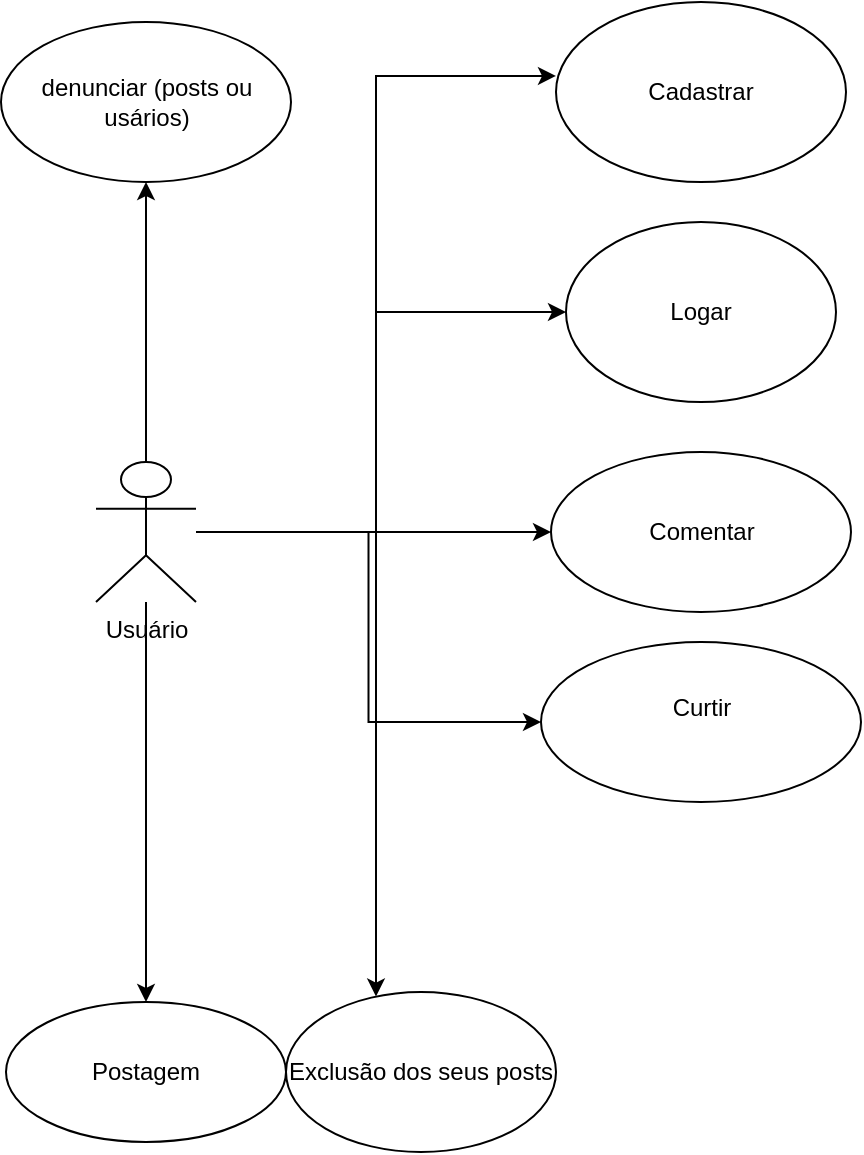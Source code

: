 <mxfile version="26.1.1">
  <diagram name="Página-1" id="jxOjQ3wGSX5_nUKt-czR">
    <mxGraphModel dx="1434" dy="780" grid="1" gridSize="10" guides="1" tooltips="1" connect="1" arrows="1" fold="1" page="1" pageScale="1" pageWidth="827" pageHeight="1169" math="0" shadow="0">
      <root>
        <mxCell id="0" />
        <mxCell id="1" parent="0" />
        <mxCell id="7gBoOWqWMFeujc_fOUjo-8" style="edgeStyle=orthogonalEdgeStyle;rounded=0;orthogonalLoop=1;jettySize=auto;html=1;entryX=0;entryY=0.5;entryDx=0;entryDy=0;" parent="1" source="7gBoOWqWMFeujc_fOUjo-2" target="7gBoOWqWMFeujc_fOUjo-7" edge="1">
          <mxGeometry relative="1" as="geometry" />
        </mxCell>
        <mxCell id="7gBoOWqWMFeujc_fOUjo-9" style="edgeStyle=orthogonalEdgeStyle;rounded=0;orthogonalLoop=1;jettySize=auto;html=1;" parent="1" source="7gBoOWqWMFeujc_fOUjo-2" target="7gBoOWqWMFeujc_fOUjo-5" edge="1">
          <mxGeometry relative="1" as="geometry" />
        </mxCell>
        <mxCell id="XnAF4wxCnifcHbbFNeuc-1" style="edgeStyle=orthogonalEdgeStyle;rounded=0;orthogonalLoop=1;jettySize=auto;html=1;" edge="1" parent="1" source="7gBoOWqWMFeujc_fOUjo-2" target="XnAF4wxCnifcHbbFNeuc-2">
          <mxGeometry relative="1" as="geometry">
            <mxPoint x="220" y="160" as="targetPoint" />
          </mxGeometry>
        </mxCell>
        <mxCell id="XnAF4wxCnifcHbbFNeuc-3" style="edgeStyle=orthogonalEdgeStyle;rounded=0;orthogonalLoop=1;jettySize=auto;html=1;" edge="1" parent="1" source="7gBoOWqWMFeujc_fOUjo-2" target="XnAF4wxCnifcHbbFNeuc-4">
          <mxGeometry relative="1" as="geometry">
            <mxPoint x="220" y="520" as="targetPoint" />
            <Array as="points">
              <mxPoint x="220" y="335" />
            </Array>
          </mxGeometry>
        </mxCell>
        <mxCell id="XnAF4wxCnifcHbbFNeuc-7" style="edgeStyle=orthogonalEdgeStyle;rounded=0;orthogonalLoop=1;jettySize=auto;html=1;entryX=0;entryY=0.5;entryDx=0;entryDy=0;" edge="1" parent="1" source="7gBoOWqWMFeujc_fOUjo-2" target="XnAF4wxCnifcHbbFNeuc-6">
          <mxGeometry relative="1" as="geometry">
            <Array as="points">
              <mxPoint x="220" y="335" />
              <mxPoint x="220" y="225" />
            </Array>
          </mxGeometry>
        </mxCell>
        <mxCell id="XnAF4wxCnifcHbbFNeuc-10" style="edgeStyle=orthogonalEdgeStyle;rounded=0;orthogonalLoop=1;jettySize=auto;html=1;" edge="1" parent="1" source="7gBoOWqWMFeujc_fOUjo-2" target="XnAF4wxCnifcHbbFNeuc-11">
          <mxGeometry relative="1" as="geometry">
            <mxPoint x="105" y="160" as="targetPoint" />
          </mxGeometry>
        </mxCell>
        <mxCell id="7gBoOWqWMFeujc_fOUjo-2" value="Usuário" style="shape=umlActor;verticalLabelPosition=bottom;verticalAlign=top;html=1;" parent="1" vertex="1">
          <mxGeometry x="80" y="300" width="50" height="70" as="geometry" />
        </mxCell>
        <mxCell id="7gBoOWqWMFeujc_fOUjo-5" value="&lt;div&gt;Postagem&lt;/div&gt;" style="ellipse;whiteSpace=wrap;html=1;" parent="1" vertex="1">
          <mxGeometry x="35" y="570" width="140" height="70" as="geometry" />
        </mxCell>
        <mxCell id="7gBoOWqWMFeujc_fOUjo-7" value="Curtir&lt;div&gt;&lt;br&gt;&lt;/div&gt;" style="ellipse;whiteSpace=wrap;html=1;" parent="1" vertex="1">
          <mxGeometry x="302.5" y="390" width="160" height="80" as="geometry" />
        </mxCell>
        <mxCell id="XnAF4wxCnifcHbbFNeuc-2" value="Comentar" style="ellipse;whiteSpace=wrap;html=1;" vertex="1" parent="1">
          <mxGeometry x="307.5" y="295" width="150" height="80" as="geometry" />
        </mxCell>
        <mxCell id="XnAF4wxCnifcHbbFNeuc-4" value="Exclusão dos seus posts" style="ellipse;whiteSpace=wrap;html=1;" vertex="1" parent="1">
          <mxGeometry x="175" y="565" width="135" height="80" as="geometry" />
        </mxCell>
        <mxCell id="XnAF4wxCnifcHbbFNeuc-5" value="Cadastrar" style="ellipse;whiteSpace=wrap;html=1;" vertex="1" parent="1">
          <mxGeometry x="310" y="70" width="145" height="90" as="geometry" />
        </mxCell>
        <mxCell id="XnAF4wxCnifcHbbFNeuc-6" value="Logar" style="ellipse;whiteSpace=wrap;html=1;" vertex="1" parent="1">
          <mxGeometry x="315" y="180" width="135" height="90" as="geometry" />
        </mxCell>
        <mxCell id="XnAF4wxCnifcHbbFNeuc-8" style="edgeStyle=orthogonalEdgeStyle;rounded=0;orthogonalLoop=1;jettySize=auto;html=1;entryX=0;entryY=0.411;entryDx=0;entryDy=0;entryPerimeter=0;" edge="1" parent="1" source="7gBoOWqWMFeujc_fOUjo-2" target="XnAF4wxCnifcHbbFNeuc-5">
          <mxGeometry relative="1" as="geometry" />
        </mxCell>
        <mxCell id="XnAF4wxCnifcHbbFNeuc-11" value="denunciar (posts ou usários)" style="ellipse;whiteSpace=wrap;html=1;" vertex="1" parent="1">
          <mxGeometry x="32.5" y="80" width="145" height="80" as="geometry" />
        </mxCell>
      </root>
    </mxGraphModel>
  </diagram>
</mxfile>
